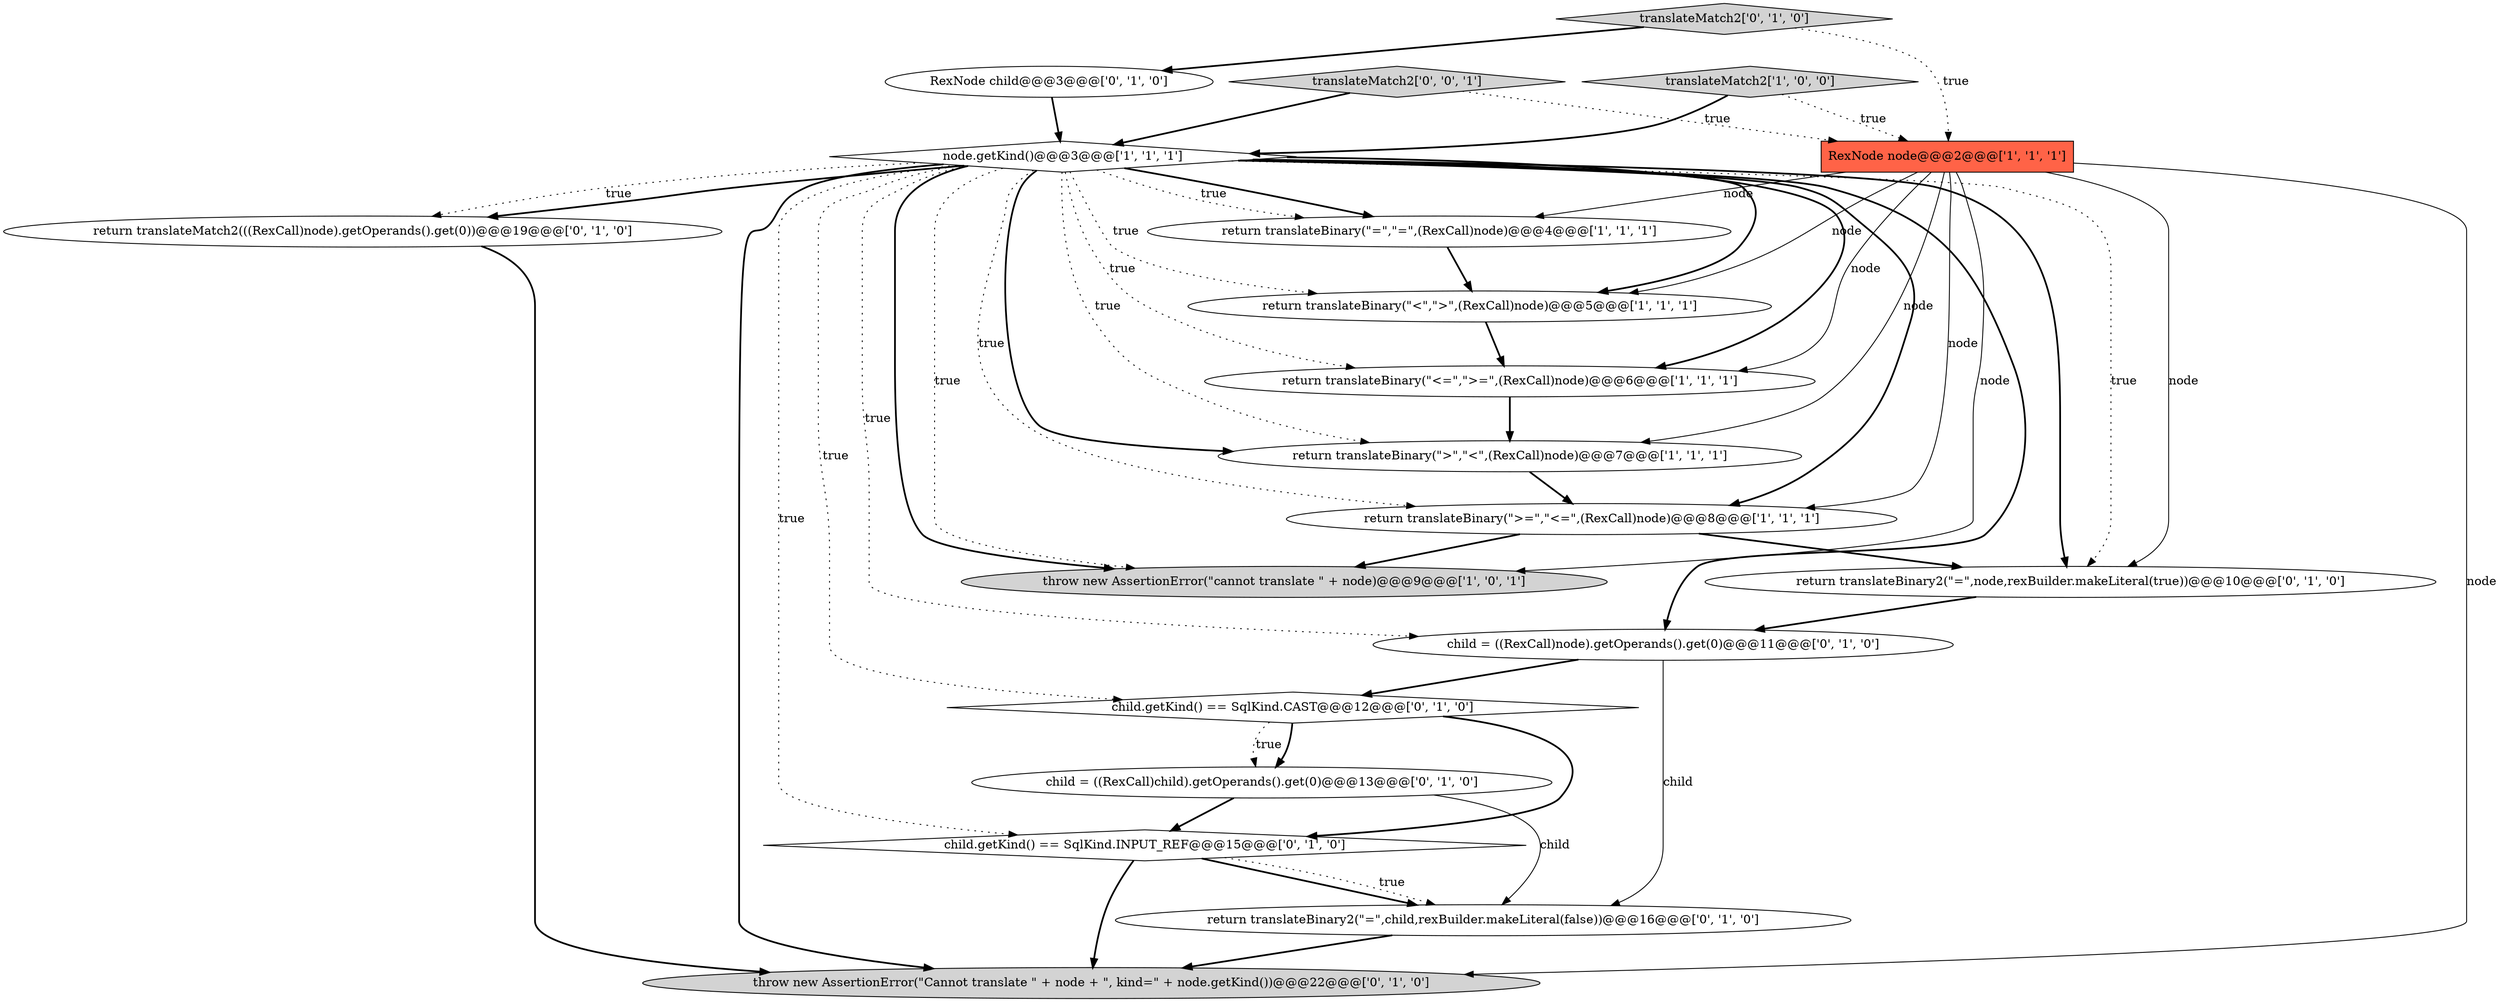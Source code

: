digraph {
4 [style = filled, label = "return translateBinary(\"<=\",\">=\",(RexCall)node)@@@6@@@['1', '1', '1']", fillcolor = white, shape = ellipse image = "AAA0AAABBB1BBB"];
2 [style = filled, label = "RexNode node@@@2@@@['1', '1', '1']", fillcolor = tomato, shape = box image = "AAA0AAABBB1BBB"];
18 [style = filled, label = "child = ((RexCall)child).getOperands().get(0)@@@13@@@['0', '1', '0']", fillcolor = white, shape = ellipse image = "AAA1AAABBB2BBB"];
12 [style = filled, label = "return translateBinary2(\"=\",node,rexBuilder.makeLiteral(true))@@@10@@@['0', '1', '0']", fillcolor = white, shape = ellipse image = "AAA0AAABBB2BBB"];
16 [style = filled, label = "child.getKind() == SqlKind.INPUT_REF@@@15@@@['0', '1', '0']", fillcolor = white, shape = diamond image = "AAA1AAABBB2BBB"];
8 [style = filled, label = "throw new AssertionError(\"cannot translate \" + node)@@@9@@@['1', '0', '1']", fillcolor = lightgray, shape = ellipse image = "AAA0AAABBB1BBB"];
19 [style = filled, label = "translateMatch2['0', '0', '1']", fillcolor = lightgray, shape = diamond image = "AAA0AAABBB3BBB"];
13 [style = filled, label = "return translateMatch2(((RexCall)node).getOperands().get(0))@@@19@@@['0', '1', '0']", fillcolor = white, shape = ellipse image = "AAA1AAABBB2BBB"];
0 [style = filled, label = "node.getKind()@@@3@@@['1', '1', '1']", fillcolor = white, shape = diamond image = "AAA0AAABBB1BBB"];
10 [style = filled, label = "child = ((RexCall)node).getOperands().get(0)@@@11@@@['0', '1', '0']", fillcolor = white, shape = ellipse image = "AAA1AAABBB2BBB"];
17 [style = filled, label = "return translateBinary2(\"=\",child,rexBuilder.makeLiteral(false))@@@16@@@['0', '1', '0']", fillcolor = white, shape = ellipse image = "AAA1AAABBB2BBB"];
14 [style = filled, label = "throw new AssertionError(\"Cannot translate \" + node + \", kind=\" + node.getKind())@@@22@@@['0', '1', '0']", fillcolor = lightgray, shape = ellipse image = "AAA1AAABBB2BBB"];
7 [style = filled, label = "return translateBinary(\"=\",\"=\",(RexCall)node)@@@4@@@['1', '1', '1']", fillcolor = white, shape = ellipse image = "AAA0AAABBB1BBB"];
9 [style = filled, label = "child.getKind() == SqlKind.CAST@@@12@@@['0', '1', '0']", fillcolor = white, shape = diamond image = "AAA1AAABBB2BBB"];
5 [style = filled, label = "translateMatch2['1', '0', '0']", fillcolor = lightgray, shape = diamond image = "AAA0AAABBB1BBB"];
15 [style = filled, label = "translateMatch2['0', '1', '0']", fillcolor = lightgray, shape = diamond image = "AAA0AAABBB2BBB"];
1 [style = filled, label = "return translateBinary(\">=\",\"<=\",(RexCall)node)@@@8@@@['1', '1', '1']", fillcolor = white, shape = ellipse image = "AAA0AAABBB1BBB"];
3 [style = filled, label = "return translateBinary(\"<\",\">\",(RexCall)node)@@@5@@@['1', '1', '1']", fillcolor = white, shape = ellipse image = "AAA0AAABBB1BBB"];
11 [style = filled, label = "RexNode child@@@3@@@['0', '1', '0']", fillcolor = white, shape = ellipse image = "AAA1AAABBB2BBB"];
6 [style = filled, label = "return translateBinary(\">\",\"<\",(RexCall)node)@@@7@@@['1', '1', '1']", fillcolor = white, shape = ellipse image = "AAA0AAABBB1BBB"];
0->10 [style = dotted, label="true"];
0->6 [style = bold, label=""];
9->18 [style = bold, label=""];
4->6 [style = bold, label=""];
0->16 [style = dotted, label="true"];
0->6 [style = dotted, label="true"];
0->1 [style = dotted, label="true"];
0->4 [style = bold, label=""];
0->8 [style = dotted, label="true"];
0->7 [style = bold, label=""];
10->9 [style = bold, label=""];
1->12 [style = bold, label=""];
0->7 [style = dotted, label="true"];
2->12 [style = solid, label="node"];
10->17 [style = solid, label="child"];
11->0 [style = bold, label=""];
9->16 [style = bold, label=""];
1->8 [style = bold, label=""];
2->6 [style = solid, label="node"];
0->3 [style = dotted, label="true"];
0->12 [style = dotted, label="true"];
0->13 [style = dotted, label="true"];
17->14 [style = bold, label=""];
19->0 [style = bold, label=""];
0->3 [style = bold, label=""];
0->8 [style = bold, label=""];
18->17 [style = solid, label="child"];
2->4 [style = solid, label="node"];
0->13 [style = bold, label=""];
0->1 [style = bold, label=""];
9->18 [style = dotted, label="true"];
7->3 [style = bold, label=""];
0->10 [style = bold, label=""];
12->10 [style = bold, label=""];
5->0 [style = bold, label=""];
19->2 [style = dotted, label="true"];
0->9 [style = dotted, label="true"];
0->12 [style = bold, label=""];
15->11 [style = bold, label=""];
15->2 [style = dotted, label="true"];
16->14 [style = bold, label=""];
18->16 [style = bold, label=""];
2->3 [style = solid, label="node"];
2->7 [style = solid, label="node"];
16->17 [style = bold, label=""];
2->1 [style = solid, label="node"];
0->4 [style = dotted, label="true"];
0->14 [style = bold, label=""];
2->8 [style = solid, label="node"];
13->14 [style = bold, label=""];
16->17 [style = dotted, label="true"];
6->1 [style = bold, label=""];
5->2 [style = dotted, label="true"];
3->4 [style = bold, label=""];
2->14 [style = solid, label="node"];
}
